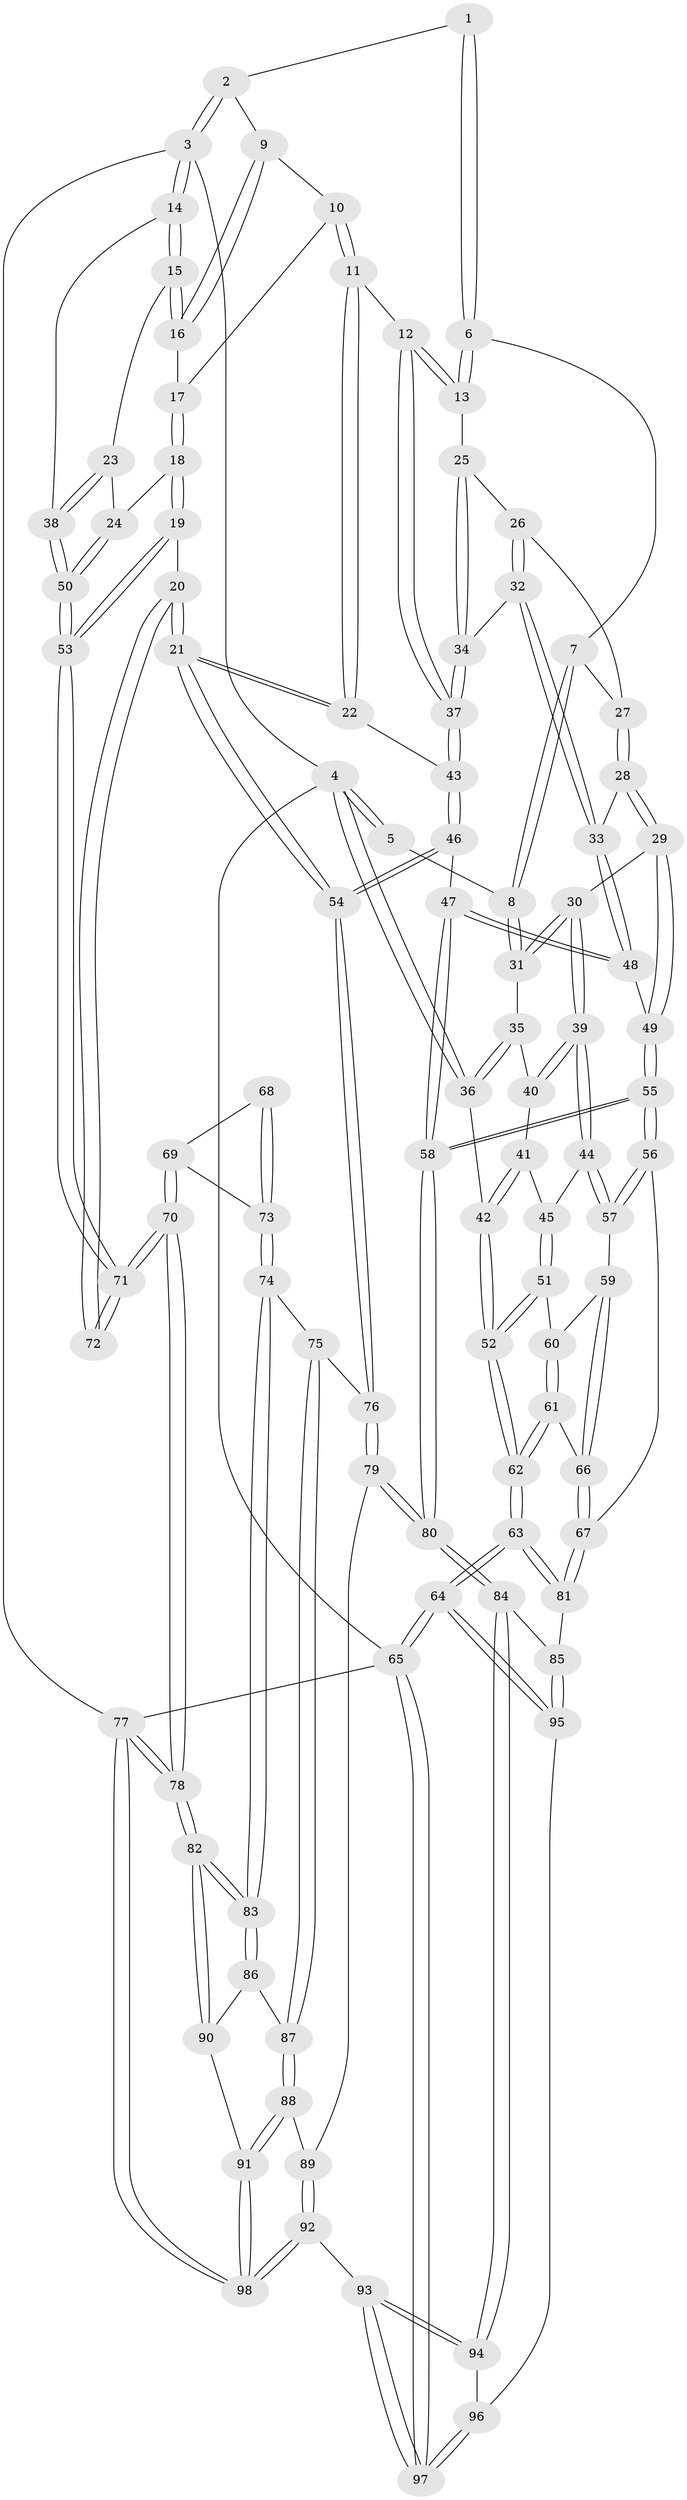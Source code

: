 // coarse degree distribution, {3: 0.125, 5: 0.30357142857142855, 4: 0.44642857142857145, 6: 0.08928571428571429, 2: 0.03571428571428571}
// Generated by graph-tools (version 1.1) at 2025/42/03/06/25 10:42:30]
// undirected, 98 vertices, 242 edges
graph export_dot {
graph [start="1"]
  node [color=gray90,style=filled];
  1 [pos="+0.6229909936872552+0"];
  2 [pos="+0.8658817872900645+0"];
  3 [pos="+1+0"];
  4 [pos="+0+0"];
  5 [pos="+0.11790208004513947+0"];
  6 [pos="+0.5160248505556465+0.1562288689090504"];
  7 [pos="+0.30577868639486877+0.1590921490023374"];
  8 [pos="+0.26889798261913633+0.15651990647594574"];
  9 [pos="+0.8499795617319018+0"];
  10 [pos="+0.8001406444608721+0.15248254790420399"];
  11 [pos="+0.6994122112478668+0.24652689010173556"];
  12 [pos="+0.5498567695825036+0.20245957600069164"];
  13 [pos="+0.5340057698128193+0.1863267543100463"];
  14 [pos="+1+0.173327674676176"];
  15 [pos="+0.950213524932128+0.2248058343170123"];
  16 [pos="+0.9448670931309804+0.22370097096665392"];
  17 [pos="+0.8600104351566259+0.20753807304968117"];
  18 [pos="+0.8701602719321954+0.35348980148468073"];
  19 [pos="+0.8552302121713975+0.3718013366090873"];
  20 [pos="+0.8058659246156026+0.41919583047231035"];
  21 [pos="+0.7771501927333426+0.41958014454113235"];
  22 [pos="+0.7223205514546147+0.32959958925225613"];
  23 [pos="+0.9178971935022752+0.3104994534443439"];
  24 [pos="+0.8768659769617699+0.35083063513614227"];
  25 [pos="+0.4573618678612927+0.28029993644686385"];
  26 [pos="+0.41761935868238004+0.3014303558108926"];
  27 [pos="+0.4098733676559095+0.3012007590640333"];
  28 [pos="+0.34084552179719907+0.3526187461047379"];
  29 [pos="+0.27614030730766614+0.34673617922575856"];
  30 [pos="+0.23302661723684195+0.32419966388738874"];
  31 [pos="+0.25449531719161694+0.18675612292577332"];
  32 [pos="+0.4276543140094591+0.3684605710966628"];
  33 [pos="+0.415928281911766+0.37736544205605943"];
  34 [pos="+0.4420889572857344+0.36202523026483413"];
  35 [pos="+0.04360846385526815+0.20358884603555327"];
  36 [pos="+0+0.11090663606128147"];
  37 [pos="+0.5367012429032642+0.3624430544602178"];
  38 [pos="+1+0.2613316572043717"];
  39 [pos="+0.203811370603243+0.35155660794212984"];
  40 [pos="+0.09840659339720315+0.30503399352722127"];
  41 [pos="+0+0.3027454376059076"];
  42 [pos="+0+0.19997789231170854"];
  43 [pos="+0.5495222469380727+0.3929781761528684"];
  44 [pos="+0.19075583105434993+0.37613492172810803"];
  45 [pos="+0.05146528295417672+0.38781276140532006"];
  46 [pos="+0.5512424546196929+0.484092294643812"];
  47 [pos="+0.46285240698440094+0.4794292071615021"];
  48 [pos="+0.43042914543653166+0.444532358363669"];
  49 [pos="+0.3426171291375467+0.4497312757286036"];
  50 [pos="+1+0.36308514557769656"];
  51 [pos="+0.0016807469068486091+0.45610573584585296"];
  52 [pos="+0+0.48004280276333083"];
  53 [pos="+1+0.4640906967374274"];
  54 [pos="+0.6421336331915966+0.5797299654339026"];
  55 [pos="+0.32694593044090275+0.5991791937905498"];
  56 [pos="+0.21299511543357852+0.516538062820638"];
  57 [pos="+0.1826788537425799+0.4343273841284664"];
  58 [pos="+0.329486527789262+0.6027008815879641"];
  59 [pos="+0.15869958294611286+0.4475696315250586"];
  60 [pos="+0.04124381004168393+0.47818000178288134"];
  61 [pos="+0.05747281691793807+0.5593544358232025"];
  62 [pos="+0+0.5627755086274818"];
  63 [pos="+0+0.7579791033968041"];
  64 [pos="+0+0.9369715057555175"];
  65 [pos="+0+1"];
  66 [pos="+0.06306823768175647+0.5629733119675648"];
  67 [pos="+0.1045425973102398+0.6256221895836843"];
  68 [pos="+0.8334205256642123+0.44620680156635867"];
  69 [pos="+0.9473711437338572+0.5530277829423081"];
  70 [pos="+1+0.5344556472471806"];
  71 [pos="+1+0.49967459990953095"];
  72 [pos="+0.8291160757607148+0.4379124518161883"];
  73 [pos="+0.8750257844056137+0.5966681384563225"];
  74 [pos="+0.847309827669506+0.6644493905782267"];
  75 [pos="+0.6560232587992118+0.6604815593182762"];
  76 [pos="+0.6425824522263682+0.6534814959554872"];
  77 [pos="+1+1"];
  78 [pos="+1+0.9276929637617499"];
  79 [pos="+0.5584363215032297+0.7131859195900209"];
  80 [pos="+0.35800250388113286+0.7468067098983289"];
  81 [pos="+0.09925729594194761+0.7120335730843679"];
  82 [pos="+1+0.917010105642731"];
  83 [pos="+1+0.8630382729636678"];
  84 [pos="+0.3510780038641143+0.754779673411521"];
  85 [pos="+0.2015499180215922+0.7787354072701156"];
  86 [pos="+0.7965764062727287+0.8254558739549791"];
  87 [pos="+0.7380172724317883+0.8012105360356212"];
  88 [pos="+0.6979073929336481+0.9745980061742552"];
  89 [pos="+0.577940156685949+0.8078709669550358"];
  90 [pos="+0.7904909681573279+0.8946400482609189"];
  91 [pos="+0.7044336077733767+1"];
  92 [pos="+0.49045386872539026+1"];
  93 [pos="+0.4476433649044344+1"];
  94 [pos="+0.39306740700205123+0.9860497355343902"];
  95 [pos="+0.141044992430764+0.8999565227927109"];
  96 [pos="+0.14823374728216435+0.9393886404542794"];
  97 [pos="+0.142314222690121+1"];
  98 [pos="+0.7089205776917443+1"];
  1 -- 2;
  1 -- 6;
  1 -- 6;
  2 -- 3;
  2 -- 3;
  2 -- 9;
  3 -- 4;
  3 -- 14;
  3 -- 14;
  3 -- 77;
  4 -- 5;
  4 -- 5;
  4 -- 36;
  4 -- 36;
  4 -- 65;
  5 -- 8;
  6 -- 7;
  6 -- 13;
  6 -- 13;
  7 -- 8;
  7 -- 8;
  7 -- 27;
  8 -- 31;
  8 -- 31;
  9 -- 10;
  9 -- 16;
  9 -- 16;
  10 -- 11;
  10 -- 11;
  10 -- 17;
  11 -- 12;
  11 -- 22;
  11 -- 22;
  12 -- 13;
  12 -- 13;
  12 -- 37;
  12 -- 37;
  13 -- 25;
  14 -- 15;
  14 -- 15;
  14 -- 38;
  15 -- 16;
  15 -- 16;
  15 -- 23;
  16 -- 17;
  17 -- 18;
  17 -- 18;
  18 -- 19;
  18 -- 19;
  18 -- 24;
  19 -- 20;
  19 -- 53;
  19 -- 53;
  20 -- 21;
  20 -- 21;
  20 -- 72;
  20 -- 72;
  21 -- 22;
  21 -- 22;
  21 -- 54;
  21 -- 54;
  22 -- 43;
  23 -- 24;
  23 -- 38;
  23 -- 38;
  24 -- 50;
  24 -- 50;
  25 -- 26;
  25 -- 34;
  25 -- 34;
  26 -- 27;
  26 -- 32;
  26 -- 32;
  27 -- 28;
  27 -- 28;
  28 -- 29;
  28 -- 29;
  28 -- 33;
  29 -- 30;
  29 -- 49;
  29 -- 49;
  30 -- 31;
  30 -- 31;
  30 -- 39;
  30 -- 39;
  31 -- 35;
  32 -- 33;
  32 -- 33;
  32 -- 34;
  33 -- 48;
  33 -- 48;
  34 -- 37;
  34 -- 37;
  35 -- 36;
  35 -- 36;
  35 -- 40;
  36 -- 42;
  37 -- 43;
  37 -- 43;
  38 -- 50;
  38 -- 50;
  39 -- 40;
  39 -- 40;
  39 -- 44;
  39 -- 44;
  40 -- 41;
  41 -- 42;
  41 -- 42;
  41 -- 45;
  42 -- 52;
  42 -- 52;
  43 -- 46;
  43 -- 46;
  44 -- 45;
  44 -- 57;
  44 -- 57;
  45 -- 51;
  45 -- 51;
  46 -- 47;
  46 -- 54;
  46 -- 54;
  47 -- 48;
  47 -- 48;
  47 -- 58;
  47 -- 58;
  48 -- 49;
  49 -- 55;
  49 -- 55;
  50 -- 53;
  50 -- 53;
  51 -- 52;
  51 -- 52;
  51 -- 60;
  52 -- 62;
  52 -- 62;
  53 -- 71;
  53 -- 71;
  54 -- 76;
  54 -- 76;
  55 -- 56;
  55 -- 56;
  55 -- 58;
  55 -- 58;
  56 -- 57;
  56 -- 57;
  56 -- 67;
  57 -- 59;
  58 -- 80;
  58 -- 80;
  59 -- 60;
  59 -- 66;
  59 -- 66;
  60 -- 61;
  60 -- 61;
  61 -- 62;
  61 -- 62;
  61 -- 66;
  62 -- 63;
  62 -- 63;
  63 -- 64;
  63 -- 64;
  63 -- 81;
  63 -- 81;
  64 -- 65;
  64 -- 65;
  64 -- 95;
  64 -- 95;
  65 -- 97;
  65 -- 97;
  65 -- 77;
  66 -- 67;
  66 -- 67;
  67 -- 81;
  67 -- 81;
  68 -- 69;
  68 -- 73;
  68 -- 73;
  69 -- 70;
  69 -- 70;
  69 -- 73;
  70 -- 71;
  70 -- 71;
  70 -- 78;
  70 -- 78;
  71 -- 72;
  71 -- 72;
  73 -- 74;
  73 -- 74;
  74 -- 75;
  74 -- 83;
  74 -- 83;
  75 -- 76;
  75 -- 87;
  75 -- 87;
  76 -- 79;
  76 -- 79;
  77 -- 78;
  77 -- 78;
  77 -- 98;
  77 -- 98;
  78 -- 82;
  78 -- 82;
  79 -- 80;
  79 -- 80;
  79 -- 89;
  80 -- 84;
  80 -- 84;
  81 -- 85;
  82 -- 83;
  82 -- 83;
  82 -- 90;
  82 -- 90;
  83 -- 86;
  83 -- 86;
  84 -- 85;
  84 -- 94;
  84 -- 94;
  85 -- 95;
  85 -- 95;
  86 -- 87;
  86 -- 90;
  87 -- 88;
  87 -- 88;
  88 -- 89;
  88 -- 91;
  88 -- 91;
  89 -- 92;
  89 -- 92;
  90 -- 91;
  91 -- 98;
  91 -- 98;
  92 -- 93;
  92 -- 98;
  92 -- 98;
  93 -- 94;
  93 -- 94;
  93 -- 97;
  93 -- 97;
  94 -- 96;
  95 -- 96;
  96 -- 97;
  96 -- 97;
}
